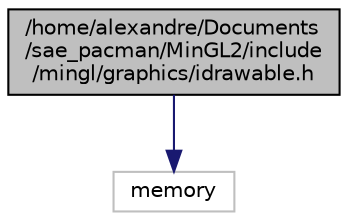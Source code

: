 digraph "/home/alexandre/Documents/sae_pacman/MinGL2/include/mingl/graphics/idrawable.h"
{
 // LATEX_PDF_SIZE
  edge [fontname="Helvetica",fontsize="10",labelfontname="Helvetica",labelfontsize="10"];
  node [fontname="Helvetica",fontsize="10",shape=record];
  Node1 [label="/home/alexandre/Documents\l/sae_pacman/MinGL2/include\l/mingl/graphics/idrawable.h",height=0.2,width=0.4,color="black", fillcolor="grey75", style="filled", fontcolor="black",tooltip="Interface pour un objet affichable."];
  Node1 -> Node2 [color="midnightblue",fontsize="10",style="solid",fontname="Helvetica"];
  Node2 [label="memory",height=0.2,width=0.4,color="grey75", fillcolor="white", style="filled",tooltip=" "];
}
